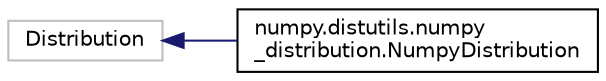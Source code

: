digraph "Graphical Class Hierarchy"
{
 // LATEX_PDF_SIZE
  edge [fontname="Helvetica",fontsize="10",labelfontname="Helvetica",labelfontsize="10"];
  node [fontname="Helvetica",fontsize="10",shape=record];
  rankdir="LR";
  Node15749 [label="Distribution",height=0.2,width=0.4,color="grey75", fillcolor="white", style="filled",tooltip=" "];
  Node15749 -> Node0 [dir="back",color="midnightblue",fontsize="10",style="solid",fontname="Helvetica"];
  Node0 [label="numpy.distutils.numpy\l_distribution.NumpyDistribution",height=0.2,width=0.4,color="black", fillcolor="white", style="filled",URL="$classnumpy_1_1distutils_1_1numpy__distribution_1_1NumpyDistribution.html",tooltip=" "];
}

